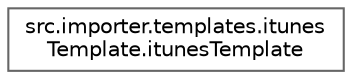 digraph "Graphical Class Hierarchy"
{
 // LATEX_PDF_SIZE
  bgcolor="transparent";
  edge [fontname=Helvetica,fontsize=10,labelfontname=Helvetica,labelfontsize=10];
  node [fontname=Helvetica,fontsize=10,shape=box,height=0.2,width=0.4];
  rankdir="LR";
  Node0 [id="Node000000",label="src.importer.templates.itunes\lTemplate.itunesTemplate",height=0.2,width=0.4,color="grey40", fillcolor="white", style="filled",URL="$classsrc_1_1importer_1_1templates_1_1itunes_template_1_1itunes_template.html",tooltip=" "];
}
